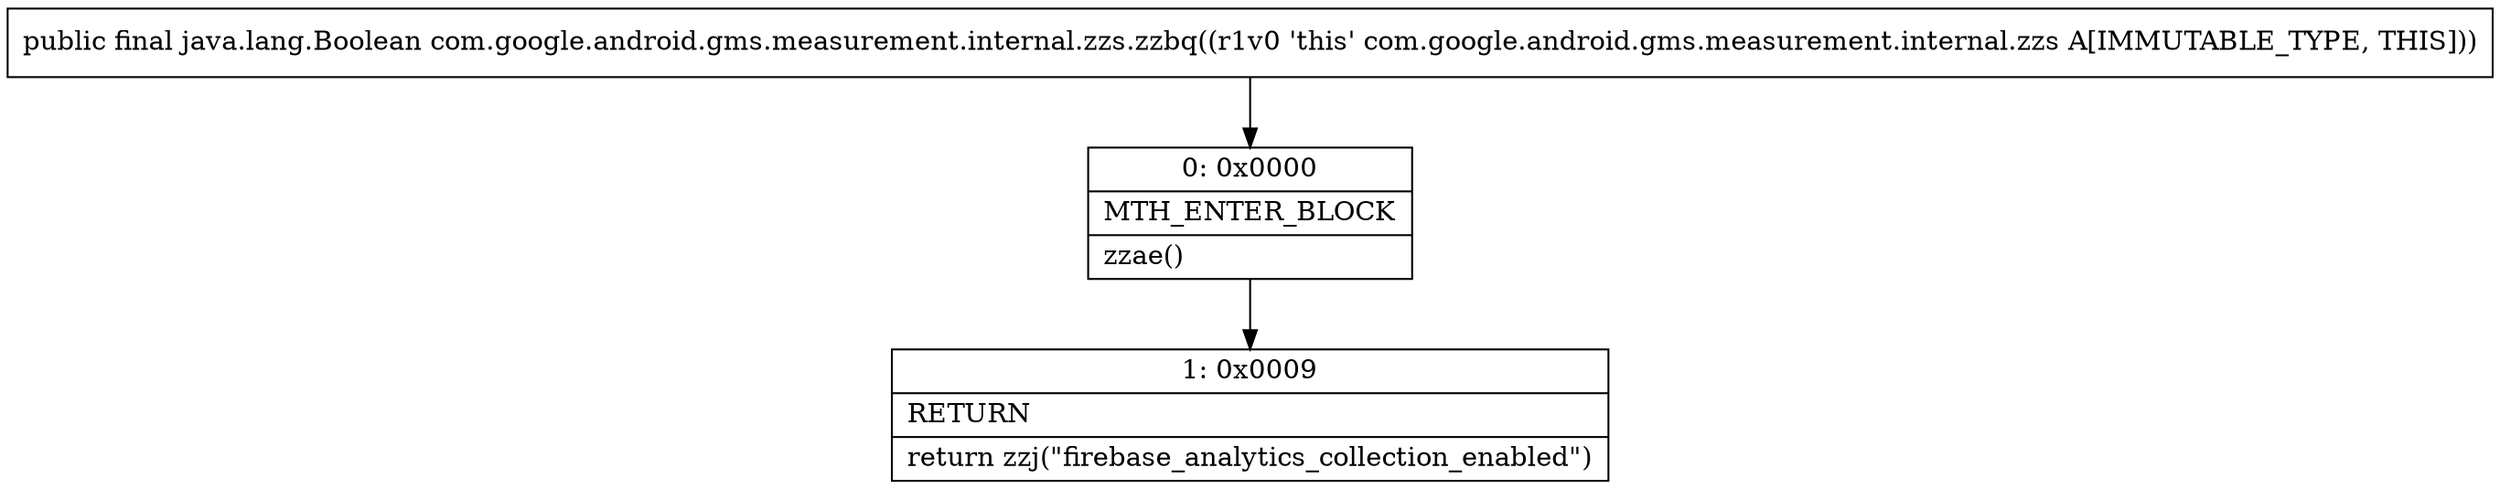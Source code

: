 digraph "CFG forcom.google.android.gms.measurement.internal.zzs.zzbq()Ljava\/lang\/Boolean;" {
Node_0 [shape=record,label="{0\:\ 0x0000|MTH_ENTER_BLOCK\l|zzae()\l}"];
Node_1 [shape=record,label="{1\:\ 0x0009|RETURN\l|return zzj(\"firebase_analytics_collection_enabled\")\l}"];
MethodNode[shape=record,label="{public final java.lang.Boolean com.google.android.gms.measurement.internal.zzs.zzbq((r1v0 'this' com.google.android.gms.measurement.internal.zzs A[IMMUTABLE_TYPE, THIS])) }"];
MethodNode -> Node_0;
Node_0 -> Node_1;
}

